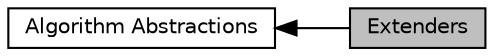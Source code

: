digraph "Extenders"
{
  edge [fontname="Helvetica",fontsize="10",labelfontname="Helvetica",labelfontsize="10"];
  node [fontname="Helvetica",fontsize="10",shape=box];
  rankdir=LR;
  Node2 [label="Algorithm Abstractions",height=0.2,width=0.4,color="black", fillcolor="white", style="filled",URL="$group__AlgorithmAbstractions.html",tooltip=" "];
  Node1 [label="Extenders",height=0.2,width=0.4,color="black", fillcolor="grey75", style="filled", fontcolor="black",tooltip="Extenders (E) step configurations toward a direction until an end condition is met,..."];
  Node2->Node1 [shape=plaintext, dir="back", style="solid"];
}
